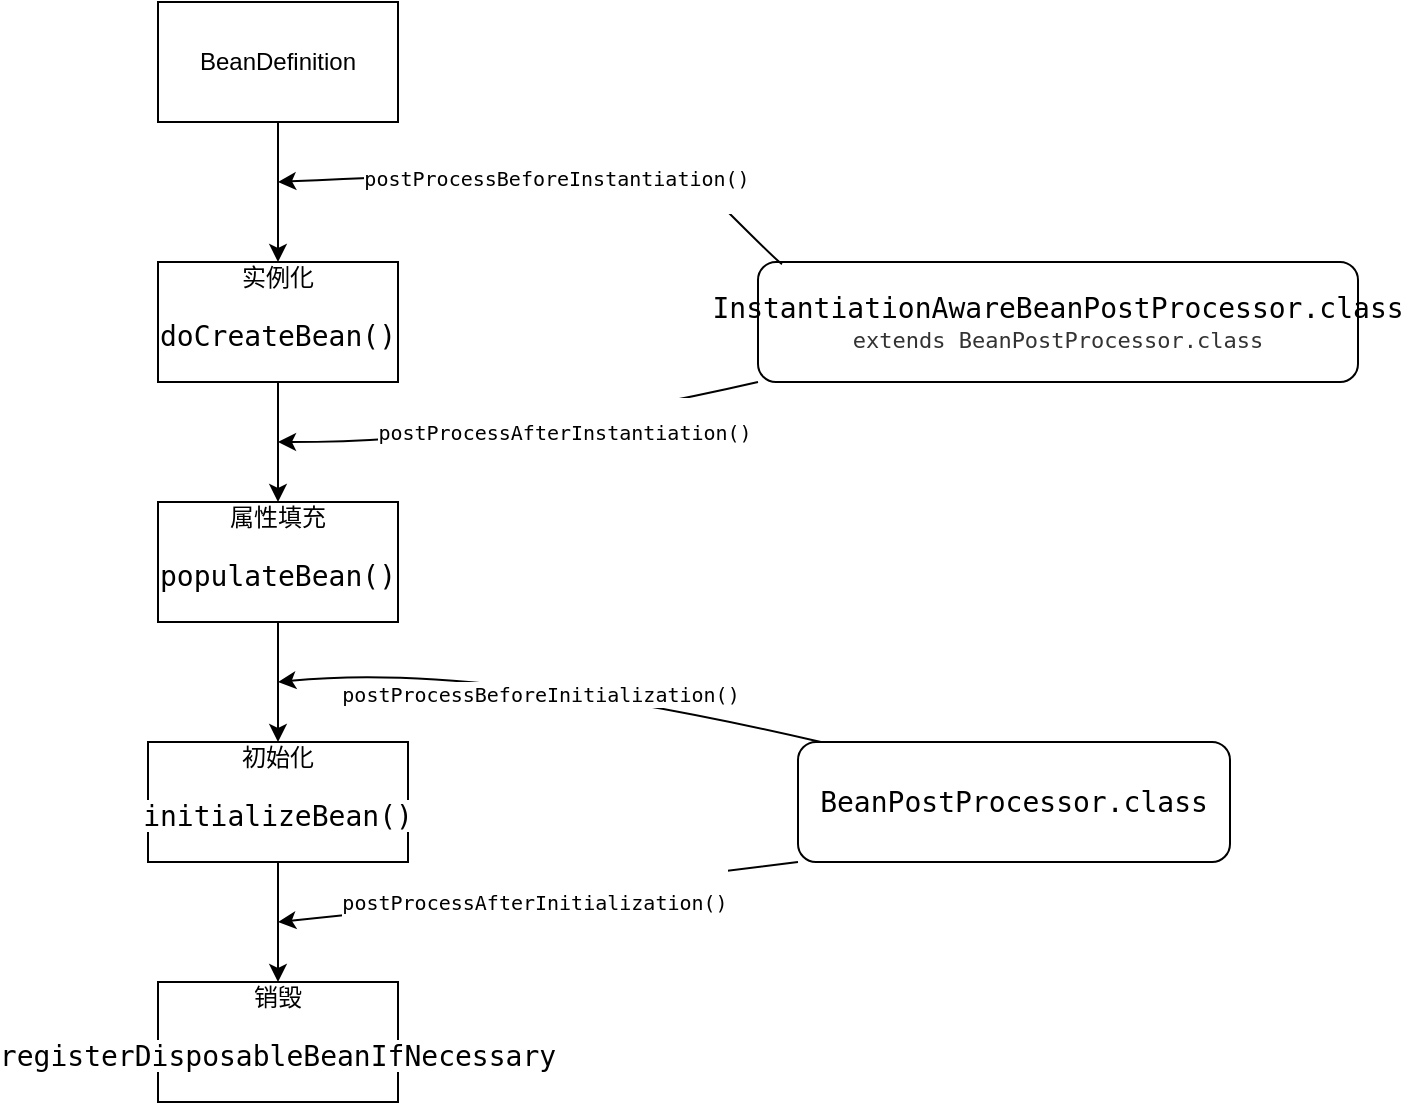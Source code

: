 <mxfile version="14.1.8" type="device"><diagram id="6rFUOlCOmiYHR1aoZLxF" name="第 1 页"><mxGraphModel dx="676" dy="680" grid="1" gridSize="10" guides="1" tooltips="1" connect="1" arrows="1" fold="1" page="1" pageScale="1" pageWidth="827" pageHeight="1169" math="0" shadow="0"><root><mxCell id="0"/><mxCell id="1" parent="0"/><mxCell id="nyOinXXVVcKvHwb4_r5e-6" style="edgeStyle=orthogonalEdgeStyle;rounded=0;orthogonalLoop=1;jettySize=auto;html=1;entryX=0.5;entryY=0;entryDx=0;entryDy=0;" edge="1" parent="1" source="nyOinXXVVcKvHwb4_r5e-1" target="nyOinXXVVcKvHwb4_r5e-2"><mxGeometry relative="1" as="geometry"/></mxCell><mxCell id="nyOinXXVVcKvHwb4_r5e-1" value="BeanDefinition" style="rounded=0;whiteSpace=wrap;html=1;" vertex="1" parent="1"><mxGeometry x="110" y="100" width="120" height="60" as="geometry"/></mxCell><mxCell id="nyOinXXVVcKvHwb4_r5e-7" style="edgeStyle=orthogonalEdgeStyle;rounded=0;orthogonalLoop=1;jettySize=auto;html=1;" edge="1" parent="1" source="nyOinXXVVcKvHwb4_r5e-2" target="nyOinXXVVcKvHwb4_r5e-3"><mxGeometry relative="1" as="geometry"/></mxCell><mxCell id="nyOinXXVVcKvHwb4_r5e-2" value="&lt;span style=&quot;background-color: rgb(255 , 255 , 255)&quot;&gt;实例化&lt;br&gt;&lt;/span&gt;&lt;pre style=&quot;font-family: &amp;#34;consolas&amp;#34; , monospace ; font-size: 10.5pt&quot;&gt;&lt;span style=&quot;background-color: rgb(255 , 255 , 255)&quot;&gt;doCreateBean()&lt;/span&gt;&lt;/pre&gt;" style="rounded=0;whiteSpace=wrap;html=1;" vertex="1" parent="1"><mxGeometry x="110" y="230" width="120" height="60" as="geometry"/></mxCell><mxCell id="nyOinXXVVcKvHwb4_r5e-8" style="edgeStyle=orthogonalEdgeStyle;rounded=0;orthogonalLoop=1;jettySize=auto;html=1;entryX=0.5;entryY=0;entryDx=0;entryDy=0;" edge="1" parent="1" source="nyOinXXVVcKvHwb4_r5e-3" target="nyOinXXVVcKvHwb4_r5e-4"><mxGeometry relative="1" as="geometry"/></mxCell><mxCell id="nyOinXXVVcKvHwb4_r5e-3" value="&lt;span style=&quot;background-color: rgb(255 , 255 , 255)&quot;&gt;属性填充&lt;br&gt;&lt;/span&gt;&lt;pre style=&quot;font-family: &amp;#34;consolas&amp;#34; , monospace ; font-size: 10.5pt&quot;&gt;&lt;span style=&quot;background-color: rgb(255 , 255 , 255)&quot;&gt;populateBean()&lt;/span&gt;&lt;/pre&gt;" style="rounded=0;whiteSpace=wrap;html=1;" vertex="1" parent="1"><mxGeometry x="110" y="350" width="120" height="60" as="geometry"/></mxCell><mxCell id="nyOinXXVVcKvHwb4_r5e-9" style="edgeStyle=orthogonalEdgeStyle;rounded=0;orthogonalLoop=1;jettySize=auto;html=1;entryX=0.5;entryY=0;entryDx=0;entryDy=0;" edge="1" parent="1" source="nyOinXXVVcKvHwb4_r5e-4" target="nyOinXXVVcKvHwb4_r5e-5"><mxGeometry relative="1" as="geometry"/></mxCell><mxCell id="nyOinXXVVcKvHwb4_r5e-4" value="&lt;span style=&quot;background-color: rgb(255 , 255 , 255)&quot;&gt;初始化&lt;br&gt;&lt;/span&gt;&lt;pre style=&quot;font-family: &amp;#34;consolas&amp;#34; , monospace ; font-size: 10.5pt&quot;&gt;&lt;span style=&quot;background-color: rgb(255 , 255 , 255)&quot;&gt;initializeBean()&lt;/span&gt;&lt;/pre&gt;" style="rounded=0;whiteSpace=wrap;html=1;" vertex="1" parent="1"><mxGeometry x="105" y="470" width="130" height="60" as="geometry"/></mxCell><mxCell id="nyOinXXVVcKvHwb4_r5e-5" value="&lt;span style=&quot;background-color: rgb(255 , 255 , 255)&quot;&gt;销毁&lt;br&gt;&lt;/span&gt;&lt;pre style=&quot;font-family: &amp;#34;consolas&amp;#34; , monospace ; font-size: 10.5pt&quot;&gt;&lt;span style=&quot;background-color: rgb(255 , 255 , 255)&quot;&gt;registerDisposableBeanIfNecessary&lt;/span&gt;&lt;/pre&gt;" style="rounded=0;whiteSpace=wrap;html=1;" vertex="1" parent="1"><mxGeometry x="110" y="590" width="120" height="60" as="geometry"/></mxCell><mxCell id="nyOinXXVVcKvHwb4_r5e-10" value="&lt;pre style=&quot;font-family: &amp;#34;consolas&amp;#34; , monospace&quot;&gt;&lt;span style=&quot;font-size: 10.5pt&quot;&gt;InstantiationAwareBeanPostProcessor.class&lt;br&gt;&lt;/span&gt;&lt;font style=&quot;font-size: 11px&quot; color=&quot;#333333&quot;&gt;extends BeanPostProcessor.class&lt;/font&gt;&lt;/pre&gt;" style="rounded=1;whiteSpace=wrap;html=1;" vertex="1" parent="1"><mxGeometry x="410" y="230" width="300" height="60" as="geometry"/></mxCell><mxCell id="nyOinXXVVcKvHwb4_r5e-11" value="" style="curved=1;endArrow=classic;html=1;exitX=0.04;exitY=0.017;exitDx=0;exitDy=0;exitPerimeter=0;" edge="1" parent="1" source="nyOinXXVVcKvHwb4_r5e-10"><mxGeometry width="50" height="50" relative="1" as="geometry"><mxPoint x="420" y="240" as="sourcePoint"/><mxPoint x="170" y="190" as="targetPoint"/><Array as="points"><mxPoint x="420" y="230"/><mxPoint x="370" y="180"/></Array></mxGeometry></mxCell><mxCell id="nyOinXXVVcKvHwb4_r5e-12" value="&lt;pre style=&quot;font-family: &amp;#34;consolas&amp;#34; , monospace&quot;&gt;&lt;font style=&quot;font-size: 10px&quot;&gt;postProcessBeforeInstantiation()&lt;/font&gt;&lt;/pre&gt;" style="edgeLabel;html=1;align=center;verticalAlign=middle;resizable=0;points=[];" vertex="1" connectable="0" parent="nyOinXXVVcKvHwb4_r5e-11"><mxGeometry x="-0.01" y="5" relative="1" as="geometry"><mxPoint as="offset"/></mxGeometry></mxCell><mxCell id="nyOinXXVVcKvHwb4_r5e-15" value="" style="curved=1;endArrow=classic;html=1;exitX=0;exitY=1;exitDx=0;exitDy=0;" edge="1" parent="1" source="nyOinXXVVcKvHwb4_r5e-10"><mxGeometry width="50" height="50" relative="1" as="geometry"><mxPoint x="280" y="390" as="sourcePoint"/><mxPoint x="170" y="320" as="targetPoint"/><Array as="points"><mxPoint x="280" y="320"/></Array></mxGeometry></mxCell><mxCell id="nyOinXXVVcKvHwb4_r5e-16" value="&lt;pre style=&quot;font-family: &amp;#34;consolas&amp;#34; , monospace&quot;&gt;&lt;font style=&quot;font-size: 10px&quot;&gt;postProcessAfterInstantiation()&lt;/font&gt;&lt;/pre&gt;" style="edgeLabel;html=1;align=center;verticalAlign=middle;resizable=0;points=[];" vertex="1" connectable="0" parent="nyOinXXVVcKvHwb4_r5e-15"><mxGeometry x="-0.173" y="2" relative="1" as="geometry"><mxPoint as="offset"/></mxGeometry></mxCell><mxCell id="nyOinXXVVcKvHwb4_r5e-17" value="&lt;pre style=&quot;font-family: &amp;#34;consolas&amp;#34; , monospace ; font-size: 10.5pt&quot;&gt;&lt;pre style=&quot;font-family: &amp;#34;consolas&amp;#34; , monospace ; font-size: 10.5pt&quot;&gt;BeanPostProcessor.class&lt;/pre&gt;&lt;/pre&gt;" style="rounded=1;whiteSpace=wrap;html=1;" vertex="1" parent="1"><mxGeometry x="430" y="470" width="216" height="60" as="geometry"/></mxCell><mxCell id="nyOinXXVVcKvHwb4_r5e-18" value="" style="curved=1;endArrow=classic;html=1;exitX=0.053;exitY=0;exitDx=0;exitDy=0;exitPerimeter=0;" edge="1" parent="1" source="nyOinXXVVcKvHwb4_r5e-17"><mxGeometry width="50" height="50" relative="1" as="geometry"><mxPoint x="410" y="470" as="sourcePoint"/><mxPoint x="170" y="440" as="targetPoint"/><Array as="points"><mxPoint x="270" y="430"/></Array></mxGeometry></mxCell><mxCell id="nyOinXXVVcKvHwb4_r5e-23" value="&lt;font style=&quot;font-size: 10px&quot;&gt;&lt;span style=&quot;font-family: &amp;#34;consolas&amp;#34; , monospace&quot;&gt;postProcessBeforeInitialization()&lt;/span&gt;&lt;/font&gt;" style="edgeLabel;html=1;align=center;verticalAlign=middle;resizable=0;points=[];" vertex="1" connectable="0" parent="nyOinXXVVcKvHwb4_r5e-18"><mxGeometry x="0.033" y="8" relative="1" as="geometry"><mxPoint as="offset"/></mxGeometry></mxCell><mxCell id="nyOinXXVVcKvHwb4_r5e-19" value="" style="curved=1;endArrow=classic;html=1;exitX=0;exitY=1;exitDx=0;exitDy=0;" edge="1" parent="1" source="nyOinXXVVcKvHwb4_r5e-17"><mxGeometry width="50" height="50" relative="1" as="geometry"><mxPoint x="429.9" y="590" as="sourcePoint"/><mxPoint x="170" y="560" as="targetPoint"/><Array as="points"><mxPoint x="270" y="550"/></Array></mxGeometry></mxCell><mxCell id="nyOinXXVVcKvHwb4_r5e-20" value="&lt;pre style=&quot;font-family: &amp;#34;consolas&amp;#34; , monospace&quot;&gt;&lt;font style=&quot;font-size: 10px&quot;&gt;postProcessAfterInitialization()&lt;/font&gt;&lt;/pre&gt;" style="edgeLabel;html=1;align=center;verticalAlign=middle;resizable=0;points=[];" vertex="1" connectable="0" parent="nyOinXXVVcKvHwb4_r5e-19"><mxGeometry x="0.021" y="3" relative="1" as="geometry"><mxPoint as="offset"/></mxGeometry></mxCell></root></mxGraphModel></diagram></mxfile>